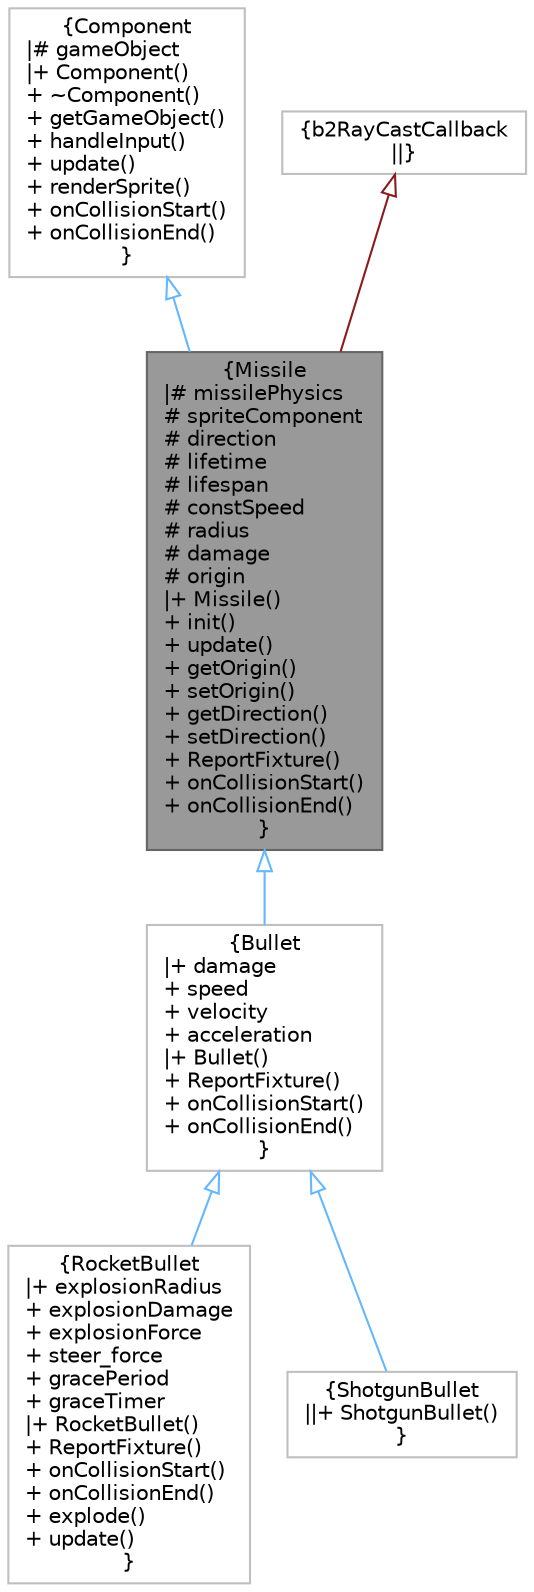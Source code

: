 digraph "Missile"
{
 // LATEX_PDF_SIZE
  bgcolor="transparent";
  edge [fontname=Helvetica,fontsize=10,labelfontname=Helvetica,labelfontsize=10];
  node [fontname=Helvetica,fontsize=10,shape=box,height=0.2,width=0.4];
  Node1 [label="{Missile\n|# missilePhysics\l# spriteComponent\l# direction\l# lifetime\l# lifespan\l# constSpeed\l# radius\l# damage\l# origin\l|+ Missile()\l+ init()\l+ update()\l+ getOrigin()\l+ setOrigin()\l+ getDirection()\l+ setDirection()\l+ ReportFixture()\l+ onCollisionStart()\l+ onCollisionEnd()\l}",height=0.2,width=0.4,color="gray40", fillcolor="grey60", style="filled", fontcolor="black",tooltip=" "];
  Node2 -> Node1 [dir="back",color="steelblue1",style="solid",arrowtail="onormal"];
  Node2 [label="{Component\n|# gameObject\l|+ Component()\l+ ~Component()\l+ getGameObject()\l+ handleInput()\l+ update()\l+ renderSprite()\l+ onCollisionStart()\l+ onCollisionEnd()\l}",height=0.2,width=0.4,color="grey75", fillcolor="white", style="filled",URL="$classComponent.html",tooltip=" "];
  Node3 -> Node1 [dir="back",color="firebrick4",style="solid",arrowtail="onormal"];
  Node3 [label="{b2RayCastCallback\n||}",height=0.2,width=0.4,color="grey75", fillcolor="white", style="filled",tooltip=" "];
  Node1 -> Node4 [dir="back",color="steelblue1",style="solid",arrowtail="onormal"];
  Node4 [label="{Bullet\n|+ damage\l+ speed\l+ velocity\l+ acceleration\l|+ Bullet()\l+ ReportFixture()\l+ onCollisionStart()\l+ onCollisionEnd()\l}",height=0.2,width=0.4,color="grey75", fillcolor="white", style="filled",URL="$classBullet.html",tooltip=" "];
  Node4 -> Node5 [dir="back",color="steelblue1",style="solid",arrowtail="onormal"];
  Node5 [label="{RocketBullet\n|+ explosionRadius\l+ explosionDamage\l+ explosionForce\l+ steer_force\l+ gracePeriod\l+ graceTimer\l|+ RocketBullet()\l+ ReportFixture()\l+ onCollisionStart()\l+ onCollisionEnd()\l+ explode()\l+ update()\l}",height=0.2,width=0.4,color="grey75", fillcolor="white", style="filled",URL="$classRocketBullet.html",tooltip=" "];
  Node4 -> Node6 [dir="back",color="steelblue1",style="solid",arrowtail="onormal"];
  Node6 [label="{ShotgunBullet\n||+ ShotgunBullet()\l}",height=0.2,width=0.4,color="grey75", fillcolor="white", style="filled",URL="$classShotgunBullet.html",tooltip=" "];
}
